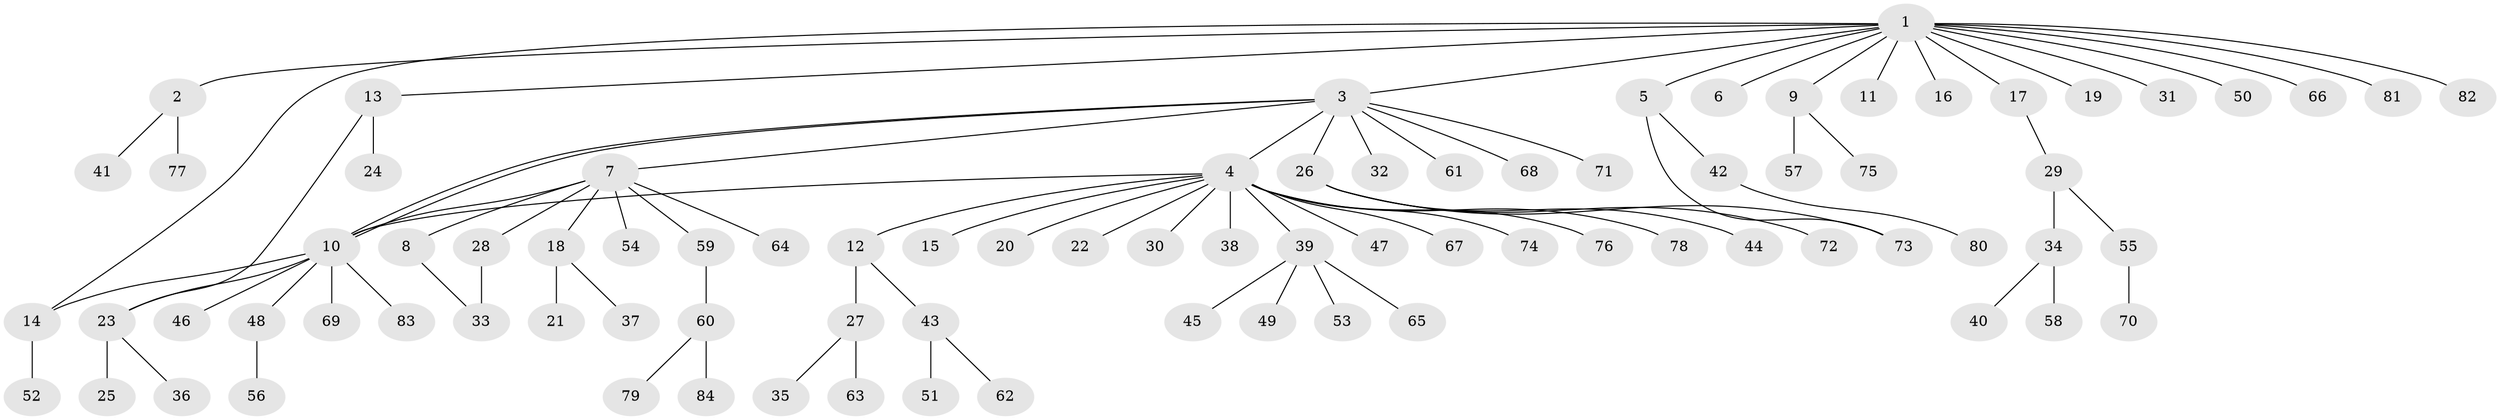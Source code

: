 // Generated by graph-tools (version 1.1) at 2025/49/03/09/25 03:49:45]
// undirected, 84 vertices, 90 edges
graph export_dot {
graph [start="1"]
  node [color=gray90,style=filled];
  1;
  2;
  3;
  4;
  5;
  6;
  7;
  8;
  9;
  10;
  11;
  12;
  13;
  14;
  15;
  16;
  17;
  18;
  19;
  20;
  21;
  22;
  23;
  24;
  25;
  26;
  27;
  28;
  29;
  30;
  31;
  32;
  33;
  34;
  35;
  36;
  37;
  38;
  39;
  40;
  41;
  42;
  43;
  44;
  45;
  46;
  47;
  48;
  49;
  50;
  51;
  52;
  53;
  54;
  55;
  56;
  57;
  58;
  59;
  60;
  61;
  62;
  63;
  64;
  65;
  66;
  67;
  68;
  69;
  70;
  71;
  72;
  73;
  74;
  75;
  76;
  77;
  78;
  79;
  80;
  81;
  82;
  83;
  84;
  1 -- 2;
  1 -- 3;
  1 -- 5;
  1 -- 6;
  1 -- 9;
  1 -- 11;
  1 -- 13;
  1 -- 14;
  1 -- 16;
  1 -- 17;
  1 -- 19;
  1 -- 31;
  1 -- 50;
  1 -- 66;
  1 -- 81;
  1 -- 82;
  2 -- 41;
  2 -- 77;
  3 -- 4;
  3 -- 7;
  3 -- 10;
  3 -- 10;
  3 -- 26;
  3 -- 32;
  3 -- 61;
  3 -- 68;
  3 -- 71;
  4 -- 10;
  4 -- 12;
  4 -- 15;
  4 -- 20;
  4 -- 22;
  4 -- 30;
  4 -- 38;
  4 -- 39;
  4 -- 47;
  4 -- 67;
  4 -- 74;
  4 -- 76;
  4 -- 78;
  5 -- 42;
  5 -- 73;
  7 -- 8;
  7 -- 10;
  7 -- 18;
  7 -- 28;
  7 -- 54;
  7 -- 59;
  7 -- 64;
  8 -- 33;
  9 -- 57;
  9 -- 75;
  10 -- 14;
  10 -- 23;
  10 -- 46;
  10 -- 48;
  10 -- 69;
  10 -- 83;
  12 -- 27;
  12 -- 43;
  13 -- 23;
  13 -- 24;
  14 -- 52;
  17 -- 29;
  18 -- 21;
  18 -- 37;
  23 -- 25;
  23 -- 36;
  26 -- 44;
  26 -- 72;
  26 -- 73;
  27 -- 35;
  27 -- 63;
  28 -- 33;
  29 -- 34;
  29 -- 55;
  34 -- 40;
  34 -- 58;
  39 -- 45;
  39 -- 49;
  39 -- 53;
  39 -- 65;
  42 -- 80;
  43 -- 51;
  43 -- 62;
  48 -- 56;
  55 -- 70;
  59 -- 60;
  60 -- 79;
  60 -- 84;
}

